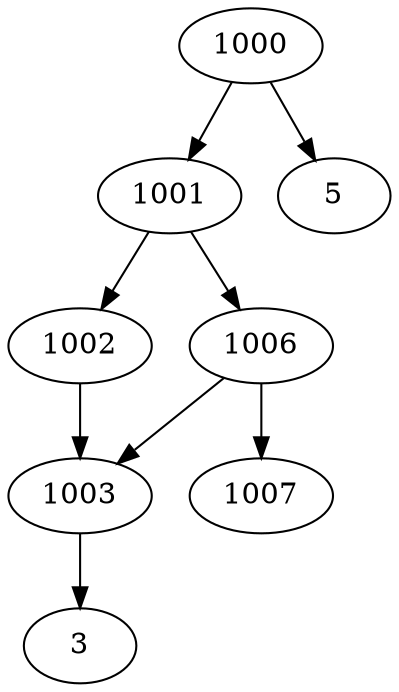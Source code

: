 strict digraph G1 {
1000 -> 1001
1000 -> 5
1001 -> 1002
1001 -> 1006
1002 -> 1003
1003 -> 3
1006 -> 1007
1006 -> 1003
1003 -> 3
}